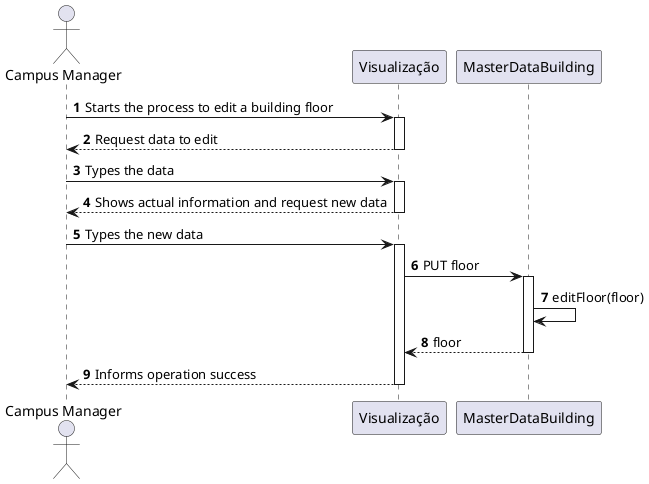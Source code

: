 @startuml

autonumber
actor "Campus Manager" as CM
participant Visualização
participant "MasterDataBuilding" as GI

CM -> Visualização: Starts the process to edit a building floor
activate Visualização
Visualização --> CM: Request data to edit
deactivate Visualização

CM -> Visualização: Types the data
activate Visualização
Visualização --> CM: Shows actual information and request new data
deactivate Visualização

CM -> Visualização: Types the new data
activate Visualização

Visualização -> GI: PUT floor
activate GI

GI -> GI: editFloor(floor)

GI --> Visualização: floor
deactivate GI

CM <-- Visualização: Informs operation success
deactivate Visualização


@enduml
